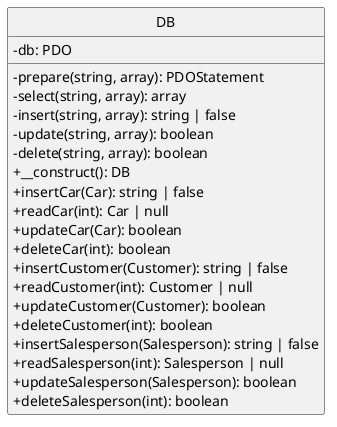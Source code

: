 @startuml
hide circle
skinparam classAttributeIconSize 0

class DB {
    - db: PDO
    - prepare(string, array): PDOStatement
    - select(string, array): array
    - insert(string, array): string | false
    - update(string, array): boolean
    - delete(string, array): boolean
    + __construct(): DB
    + insertCar(Car): string | false
    + readCar(int): Car | null
    + updateCar(Car): boolean
    + deleteCar(int): boolean
    + insertCustomer(Customer): string | false
    + readCustomer(int): Customer | null
    + updateCustomer(Customer): boolean
    + deleteCustomer(int): boolean
    + insertSalesperson(Salesperson): string | false
    + readSalesperson(int): Salesperson | null
    + updateSalesperson(Salesperson): boolean
    + deleteSalesperson(int): boolean
}
@enduml

